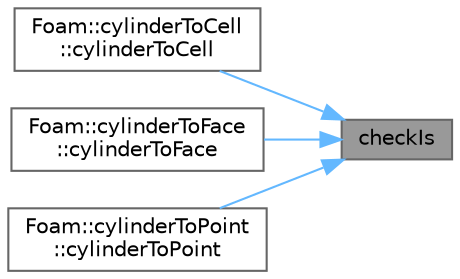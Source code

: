 digraph "checkIs"
{
 // LATEX_PDF_SIZE
  bgcolor="transparent";
  edge [fontname=Helvetica,fontsize=10,labelfontname=Helvetica,labelfontsize=10];
  node [fontname=Helvetica,fontsize=10,shape=box,height=0.2,width=0.4];
  rankdir="RL";
  Node1 [id="Node000001",label="checkIs",height=0.2,width=0.4,color="gray40", fillcolor="grey60", style="filled", fontcolor="black",tooltip=" "];
  Node1 -> Node2 [id="edge1_Node000001_Node000002",dir="back",color="steelblue1",style="solid",tooltip=" "];
  Node2 [id="Node000002",label="Foam::cylinderToCell\l::cylinderToCell",height=0.2,width=0.4,color="grey40", fillcolor="white", style="filled",URL="$classFoam_1_1cylinderToCell.html#a9111a20dc53ef9d9025b101896cd4b93",tooltip=" "];
  Node1 -> Node3 [id="edge2_Node000001_Node000003",dir="back",color="steelblue1",style="solid",tooltip=" "];
  Node3 [id="Node000003",label="Foam::cylinderToFace\l::cylinderToFace",height=0.2,width=0.4,color="grey40", fillcolor="white", style="filled",URL="$classFoam_1_1cylinderToFace.html#a2a1231924e73e9401a618302964636a7",tooltip=" "];
  Node1 -> Node4 [id="edge3_Node000001_Node000004",dir="back",color="steelblue1",style="solid",tooltip=" "];
  Node4 [id="Node000004",label="Foam::cylinderToPoint\l::cylinderToPoint",height=0.2,width=0.4,color="grey40", fillcolor="white", style="filled",URL="$classFoam_1_1cylinderToPoint.html#a7d5f896b15dddb952fc74f90b93ddd89",tooltip=" "];
}

